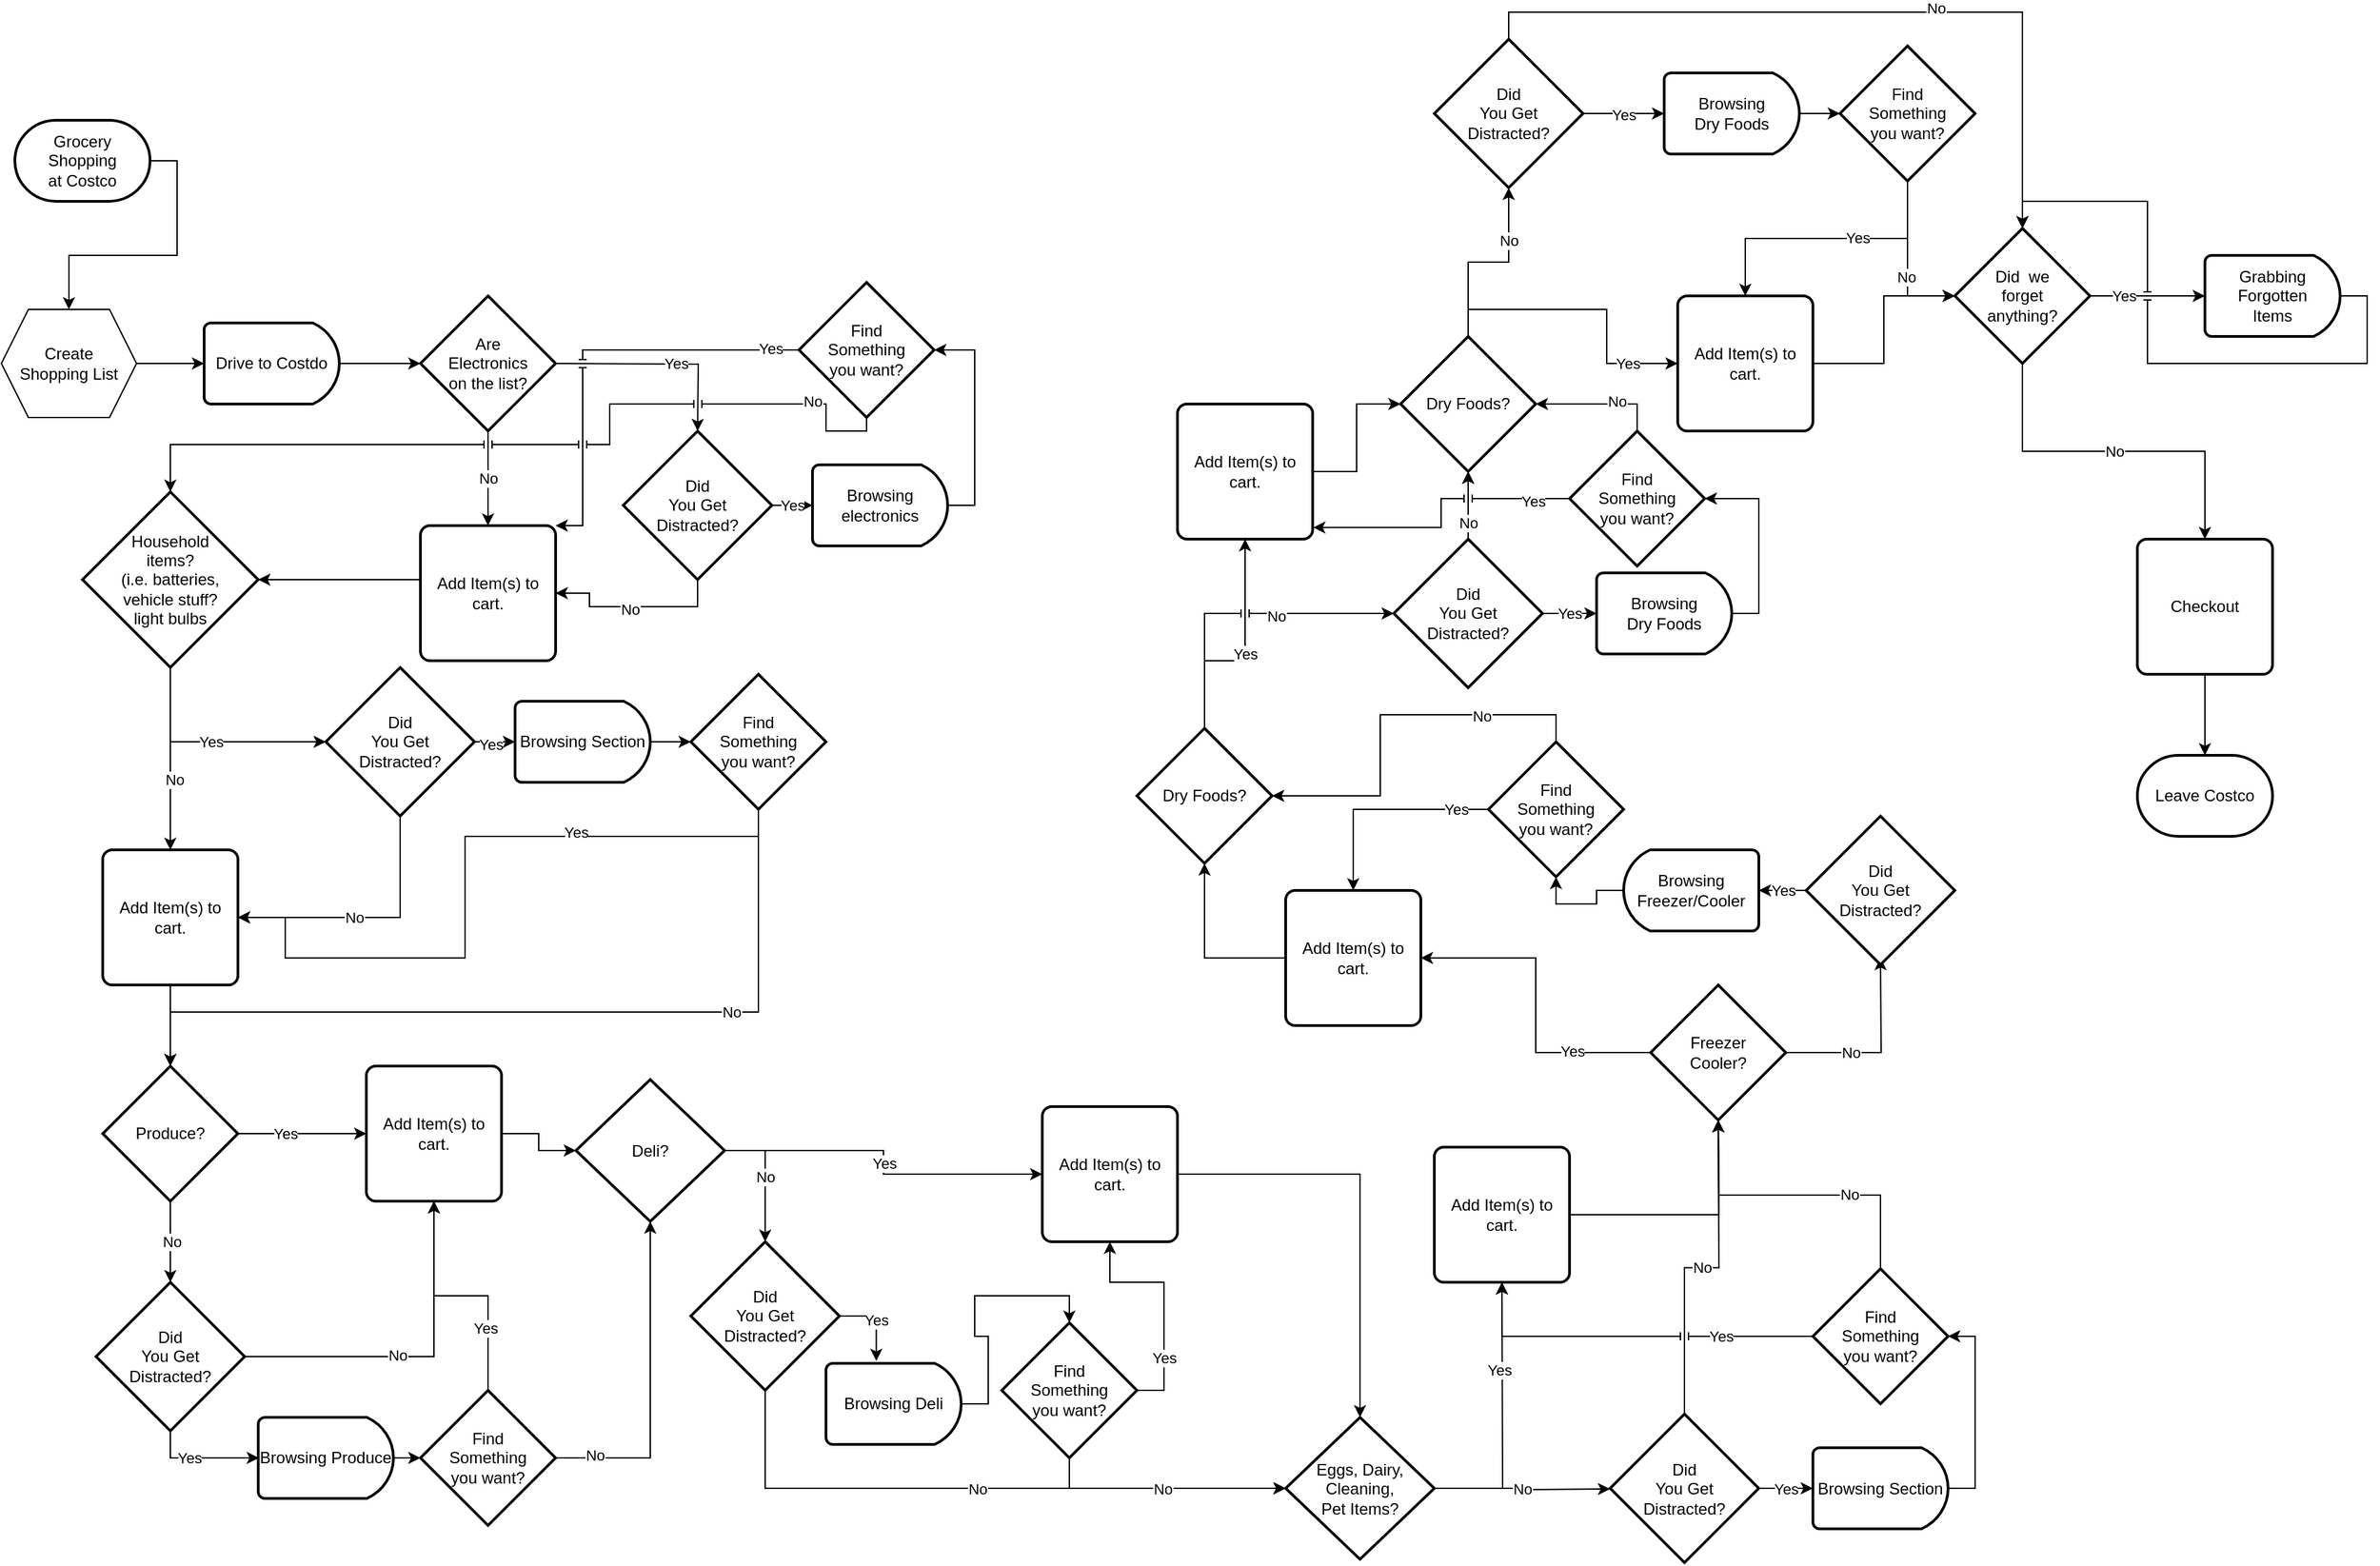 <mxfile version="21.1.5" type="github">
  <diagram name="Page-1" id="edf60f1a-56cd-e834-aa8a-f176f3a09ee4">
    <mxGraphModel dx="1909" dy="1978" grid="1" gridSize="10" guides="1" tooltips="1" connect="1" arrows="1" fold="1" page="1" pageScale="1" pageWidth="1800" pageHeight="1100" background="none" math="0" shadow="0">
      <root>
        <mxCell id="0" />
        <mxCell id="1" parent="0" />
        <mxCell id="60e70716793133e9-35" value="No" style="edgeStyle=orthogonalEdgeStyle;rounded=0;html=1;labelBackgroundColor=none;startSize=5;endArrow=classicThin;endFill=1;endSize=5;jettySize=auto;orthogonalLoop=1;strokeWidth=1;fontFamily=Verdana;fontSize=8" parent="1" source="60e70716793133e9-7" edge="1">
          <mxGeometry x="-1" y="-10" relative="1" as="geometry">
            <mxPoint x="440" y="320" as="targetPoint" />
            <Array as="points" />
            <mxPoint as="offset" />
          </mxGeometry>
        </mxCell>
        <mxCell id="yNIfGoefYe46fEr91YX2-5" style="edgeStyle=orthogonalEdgeStyle;rounded=0;orthogonalLoop=1;jettySize=auto;html=1;exitX=1;exitY=0.5;exitDx=0;exitDy=0;exitPerimeter=0;entryX=0.5;entryY=0;entryDx=0;entryDy=0;" edge="1" parent="1" source="yNIfGoefYe46fEr91YX2-1" target="yNIfGoefYe46fEr91YX2-11">
          <mxGeometry relative="1" as="geometry">
            <mxPoint x="190" y="-967" as="targetPoint" />
          </mxGeometry>
        </mxCell>
        <mxCell id="yNIfGoefYe46fEr91YX2-1" value="Grocery &lt;br&gt;Shopping&lt;br&gt;at Costco" style="strokeWidth=2;html=1;shape=mxgraph.flowchart.terminator;whiteSpace=wrap;" vertex="1" parent="1">
          <mxGeometry x="10" y="-997" width="100" height="60" as="geometry" />
        </mxCell>
        <mxCell id="yNIfGoefYe46fEr91YX2-12" style="edgeStyle=orthogonalEdgeStyle;rounded=0;orthogonalLoop=1;jettySize=auto;html=1;exitX=1;exitY=0.5;exitDx=0;exitDy=0;" edge="1" parent="1" source="yNIfGoefYe46fEr91YX2-11" target="yNIfGoefYe46fEr91YX2-13">
          <mxGeometry relative="1" as="geometry">
            <mxPoint x="150" y="-817" as="targetPoint" />
          </mxGeometry>
        </mxCell>
        <mxCell id="yNIfGoefYe46fEr91YX2-11" value="Create &lt;br&gt;Shopping List" style="shape=hexagon;perimeter=hexagonPerimeter2;whiteSpace=wrap;html=1;fixedSize=1;" vertex="1" parent="1">
          <mxGeometry y="-857" width="100" height="80" as="geometry" />
        </mxCell>
        <mxCell id="yNIfGoefYe46fEr91YX2-14" style="edgeStyle=orthogonalEdgeStyle;rounded=0;orthogonalLoop=1;jettySize=auto;html=1;exitX=1;exitY=0.5;exitDx=0;exitDy=0;exitPerimeter=0;" edge="1" parent="1" source="yNIfGoefYe46fEr91YX2-13">
          <mxGeometry relative="1" as="geometry">
            <mxPoint x="310" y="-817" as="targetPoint" />
          </mxGeometry>
        </mxCell>
        <mxCell id="yNIfGoefYe46fEr91YX2-13" value="Drive to Costdo" style="strokeWidth=2;html=1;shape=mxgraph.flowchart.delay;whiteSpace=wrap;" vertex="1" parent="1">
          <mxGeometry x="150" y="-847" width="100" height="60" as="geometry" />
        </mxCell>
        <mxCell id="yNIfGoefYe46fEr91YX2-16" style="edgeStyle=orthogonalEdgeStyle;rounded=0;orthogonalLoop=1;jettySize=auto;html=1;exitX=1;exitY=0.5;exitDx=0;exitDy=0;entryX=0.5;entryY=0;entryDx=0;entryDy=0;" edge="1" parent="1">
          <mxGeometry relative="1" as="geometry">
            <mxPoint x="515" y="-767" as="targetPoint" />
            <mxPoint x="410" y="-817" as="sourcePoint" />
          </mxGeometry>
        </mxCell>
        <mxCell id="yNIfGoefYe46fEr91YX2-18" value="Yes" style="edgeLabel;html=1;align=center;verticalAlign=middle;resizable=0;points=[];" vertex="1" connectable="0" parent="yNIfGoefYe46fEr91YX2-16">
          <mxGeometry x="0.142" y="1" relative="1" as="geometry">
            <mxPoint as="offset" />
          </mxGeometry>
        </mxCell>
        <mxCell id="yNIfGoefYe46fEr91YX2-28" value="No" style="edgeStyle=orthogonalEdgeStyle;rounded=0;orthogonalLoop=1;jettySize=auto;html=1;exitX=0.5;exitY=1;exitDx=0;exitDy=0;entryX=0.5;entryY=0;entryDx=0;entryDy=0;" edge="1" parent="1" target="yNIfGoefYe46fEr91YX2-27">
          <mxGeometry relative="1" as="geometry">
            <mxPoint x="360" y="-767" as="sourcePoint" />
            <Array as="points">
              <mxPoint x="360" y="-727" />
              <mxPoint x="360" y="-727" />
            </Array>
          </mxGeometry>
        </mxCell>
        <mxCell id="yNIfGoefYe46fEr91YX2-21" style="edgeStyle=orthogonalEdgeStyle;rounded=0;orthogonalLoop=1;jettySize=auto;html=1;exitX=0.5;exitY=0;exitDx=0;exitDy=0;" edge="1" parent="1">
          <mxGeometry relative="1" as="geometry">
            <mxPoint x="515" y="-767" as="targetPoint" />
            <mxPoint x="515" y="-767" as="sourcePoint" />
          </mxGeometry>
        </mxCell>
        <mxCell id="yNIfGoefYe46fEr91YX2-22" value="Yes" style="edgeStyle=orthogonalEdgeStyle;rounded=0;orthogonalLoop=1;jettySize=auto;html=1;exitX=1;exitY=0.5;exitDx=0;exitDy=0;entryX=0;entryY=0.5;entryDx=0;entryDy=0;entryPerimeter=0;" edge="1" parent="1" target="yNIfGoefYe46fEr91YX2-40">
          <mxGeometry relative="1" as="geometry">
            <mxPoint x="630" y="-712" as="targetPoint" />
            <mxPoint x="570" y="-712" as="sourcePoint" />
          </mxGeometry>
        </mxCell>
        <mxCell id="yNIfGoefYe46fEr91YX2-24" style="edgeStyle=orthogonalEdgeStyle;rounded=0;orthogonalLoop=1;jettySize=auto;html=1;exitX=0;exitY=0.5;exitDx=0;exitDy=0;" edge="1" parent="1">
          <mxGeometry relative="1" as="geometry">
            <mxPoint x="190" y="-657" as="targetPoint" />
            <mxPoint x="310" y="-657" as="sourcePoint" />
          </mxGeometry>
        </mxCell>
        <mxCell id="yNIfGoefYe46fEr91YX2-36" value="Yes" style="edgeStyle=orthogonalEdgeStyle;rounded=0;orthogonalLoop=1;jettySize=auto;html=1;exitX=0.5;exitY=1;exitDx=0;exitDy=0;exitPerimeter=0;" edge="1" parent="1" source="yNIfGoefYe46fEr91YX2-26">
          <mxGeometry relative="1" as="geometry">
            <mxPoint x="240" y="-537" as="targetPoint" />
            <Array as="points">
              <mxPoint x="125" y="-537" />
            </Array>
          </mxGeometry>
        </mxCell>
        <mxCell id="yNIfGoefYe46fEr91YX2-37" style="edgeStyle=orthogonalEdgeStyle;rounded=0;orthogonalLoop=1;jettySize=auto;html=1;exitX=0.5;exitY=1;exitDx=0;exitDy=0;exitPerimeter=0;" edge="1" parent="1" source="yNIfGoefYe46fEr91YX2-26">
          <mxGeometry relative="1" as="geometry">
            <mxPoint x="125" y="-457" as="targetPoint" />
          </mxGeometry>
        </mxCell>
        <mxCell id="yNIfGoefYe46fEr91YX2-38" value="No" style="edgeLabel;html=1;align=center;verticalAlign=middle;resizable=0;points=[];" vertex="1" connectable="0" parent="yNIfGoefYe46fEr91YX2-37">
          <mxGeometry x="0.23" y="2" relative="1" as="geometry">
            <mxPoint as="offset" />
          </mxGeometry>
        </mxCell>
        <mxCell id="yNIfGoefYe46fEr91YX2-26" value="Household&lt;br&gt;items?&lt;br&gt;(i.e. batteries,&lt;br&gt;vehicle stuff?&lt;br&gt;light bulbs" style="strokeWidth=2;html=1;shape=mxgraph.flowchart.decision;whiteSpace=wrap;" vertex="1" parent="1">
          <mxGeometry x="60" y="-722" width="130" height="130" as="geometry" />
        </mxCell>
        <mxCell id="yNIfGoefYe46fEr91YX2-27" value="Add Item(s) to cart." style="rounded=1;whiteSpace=wrap;html=1;absoluteArcSize=1;arcSize=14;strokeWidth=2;" vertex="1" parent="1">
          <mxGeometry x="310" y="-697" width="100" height="100" as="geometry" />
        </mxCell>
        <mxCell id="yNIfGoefYe46fEr91YX2-29" value="Are&lt;br style=&quot;border-color: var(--border-color);&quot;&gt;Electronics&lt;br style=&quot;border-color: var(--border-color);&quot;&gt;on the list?" style="strokeWidth=2;html=1;shape=mxgraph.flowchart.decision;whiteSpace=wrap;" vertex="1" parent="1">
          <mxGeometry x="310" y="-867" width="100" height="100" as="geometry" />
        </mxCell>
        <mxCell id="yNIfGoefYe46fEr91YX2-42" style="edgeStyle=orthogonalEdgeStyle;rounded=0;orthogonalLoop=1;jettySize=auto;html=1;exitX=0.5;exitY=1;exitDx=0;exitDy=0;exitPerimeter=0;entryX=1;entryY=0.5;entryDx=0;entryDy=0;" edge="1" parent="1" source="yNIfGoefYe46fEr91YX2-30" target="yNIfGoefYe46fEr91YX2-27">
          <mxGeometry relative="1" as="geometry" />
        </mxCell>
        <mxCell id="yNIfGoefYe46fEr91YX2-43" value="No" style="edgeLabel;html=1;align=center;verticalAlign=middle;resizable=0;points=[];" vertex="1" connectable="0" parent="yNIfGoefYe46fEr91YX2-42">
          <mxGeometry x="0.04" y="2" relative="1" as="geometry">
            <mxPoint as="offset" />
          </mxGeometry>
        </mxCell>
        <mxCell id="yNIfGoefYe46fEr91YX2-30" value="Did&lt;br style=&quot;border-color: var(--border-color);&quot;&gt;You Get&lt;br style=&quot;border-color: var(--border-color);&quot;&gt;Distracted?" style="strokeWidth=2;html=1;shape=mxgraph.flowchart.decision;whiteSpace=wrap;" vertex="1" parent="1">
          <mxGeometry x="460" y="-767" width="110" height="110" as="geometry" />
        </mxCell>
        <mxCell id="yNIfGoefYe46fEr91YX2-46" style="edgeStyle=orthogonalEdgeStyle;rounded=0;orthogonalLoop=1;jettySize=auto;html=1;exitX=1;exitY=0.5;exitDx=0;exitDy=0;exitPerimeter=0;entryX=0;entryY=0.5;entryDx=0;entryDy=0;entryPerimeter=0;" edge="1" parent="1" source="yNIfGoefYe46fEr91YX2-39" target="yNIfGoefYe46fEr91YX2-50">
          <mxGeometry relative="1" as="geometry">
            <mxPoint x="430" y="-537" as="targetPoint" />
          </mxGeometry>
        </mxCell>
        <mxCell id="yNIfGoefYe46fEr91YX2-47" value="Yes" style="edgeLabel;html=1;align=center;verticalAlign=middle;resizable=0;points=[];" vertex="1" connectable="0" parent="yNIfGoefYe46fEr91YX2-46">
          <mxGeometry x="-0.23" y="-2" relative="1" as="geometry">
            <mxPoint as="offset" />
          </mxGeometry>
        </mxCell>
        <mxCell id="yNIfGoefYe46fEr91YX2-48" style="edgeStyle=orthogonalEdgeStyle;rounded=0;orthogonalLoop=1;jettySize=auto;html=1;exitX=0.5;exitY=1;exitDx=0;exitDy=0;exitPerimeter=0;entryX=1;entryY=0.5;entryDx=0;entryDy=0;" edge="1" parent="1" source="yNIfGoefYe46fEr91YX2-39" target="yNIfGoefYe46fEr91YX2-44">
          <mxGeometry relative="1" as="geometry" />
        </mxCell>
        <mxCell id="yNIfGoefYe46fEr91YX2-49" value="No" style="edgeLabel;html=1;align=center;verticalAlign=middle;resizable=0;points=[];" vertex="1" connectable="0" parent="yNIfGoefYe46fEr91YX2-48">
          <mxGeometry x="0.12" relative="1" as="geometry">
            <mxPoint as="offset" />
          </mxGeometry>
        </mxCell>
        <mxCell id="yNIfGoefYe46fEr91YX2-39" value="Did&lt;br style=&quot;border-color: var(--border-color);&quot;&gt;You Get&lt;br style=&quot;border-color: var(--border-color);&quot;&gt;Distracted?" style="strokeWidth=2;html=1;shape=mxgraph.flowchart.decision;whiteSpace=wrap;" vertex="1" parent="1">
          <mxGeometry x="240" y="-592" width="110" height="110" as="geometry" />
        </mxCell>
        <mxCell id="yNIfGoefYe46fEr91YX2-165" style="edgeStyle=orthogonalEdgeStyle;rounded=0;orthogonalLoop=1;jettySize=auto;html=1;exitX=1;exitY=0.5;exitDx=0;exitDy=0;exitPerimeter=0;entryX=1;entryY=0.5;entryDx=0;entryDy=0;entryPerimeter=0;" edge="1" parent="1" source="yNIfGoefYe46fEr91YX2-40" target="yNIfGoefYe46fEr91YX2-164">
          <mxGeometry relative="1" as="geometry" />
        </mxCell>
        <mxCell id="yNIfGoefYe46fEr91YX2-40" value="Browsing&lt;br&gt;electronics" style="strokeWidth=2;html=1;shape=mxgraph.flowchart.delay;whiteSpace=wrap;" vertex="1" parent="1">
          <mxGeometry x="600" y="-742" width="100" height="60" as="geometry" />
        </mxCell>
        <mxCell id="yNIfGoefYe46fEr91YX2-51" style="edgeStyle=orthogonalEdgeStyle;rounded=0;orthogonalLoop=1;jettySize=auto;html=1;exitX=0.5;exitY=1;exitDx=0;exitDy=0;" edge="1" parent="1" source="yNIfGoefYe46fEr91YX2-44" target="yNIfGoefYe46fEr91YX2-52">
          <mxGeometry relative="1" as="geometry">
            <mxPoint x="125" y="-297" as="targetPoint" />
          </mxGeometry>
        </mxCell>
        <mxCell id="yNIfGoefYe46fEr91YX2-44" value="Add Item(s) to cart." style="rounded=1;whiteSpace=wrap;html=1;absoluteArcSize=1;arcSize=14;strokeWidth=2;" vertex="1" parent="1">
          <mxGeometry x="75" y="-457" width="100" height="100" as="geometry" />
        </mxCell>
        <mxCell id="yNIfGoefYe46fEr91YX2-172" style="edgeStyle=orthogonalEdgeStyle;rounded=0;orthogonalLoop=1;jettySize=auto;html=1;exitX=1;exitY=0.5;exitDx=0;exitDy=0;exitPerimeter=0;entryX=0;entryY=0.5;entryDx=0;entryDy=0;entryPerimeter=0;" edge="1" parent="1" source="yNIfGoefYe46fEr91YX2-50" target="yNIfGoefYe46fEr91YX2-171">
          <mxGeometry relative="1" as="geometry" />
        </mxCell>
        <mxCell id="yNIfGoefYe46fEr91YX2-50" value="Browsing Section" style="strokeWidth=2;html=1;shape=mxgraph.flowchart.delay;whiteSpace=wrap;" vertex="1" parent="1">
          <mxGeometry x="380" y="-567" width="100" height="60" as="geometry" />
        </mxCell>
        <mxCell id="yNIfGoefYe46fEr91YX2-53" style="edgeStyle=orthogonalEdgeStyle;rounded=0;orthogonalLoop=1;jettySize=auto;html=1;exitX=1;exitY=0.5;exitDx=0;exitDy=0;exitPerimeter=0;" edge="1" parent="1" source="yNIfGoefYe46fEr91YX2-52">
          <mxGeometry relative="1" as="geometry">
            <mxPoint x="270" y="-247" as="targetPoint" />
          </mxGeometry>
        </mxCell>
        <mxCell id="yNIfGoefYe46fEr91YX2-54" value="Yes" style="edgeLabel;html=1;align=center;verticalAlign=middle;resizable=0;points=[];" vertex="1" connectable="0" parent="yNIfGoefYe46fEr91YX2-53">
          <mxGeometry x="-0.267" relative="1" as="geometry">
            <mxPoint as="offset" />
          </mxGeometry>
        </mxCell>
        <mxCell id="yNIfGoefYe46fEr91YX2-55" value="No" style="edgeStyle=orthogonalEdgeStyle;rounded=0;orthogonalLoop=1;jettySize=auto;html=1;exitX=0.5;exitY=1;exitDx=0;exitDy=0;exitPerimeter=0;" edge="1" parent="1" source="yNIfGoefYe46fEr91YX2-52">
          <mxGeometry relative="1" as="geometry">
            <mxPoint x="125" y="-137" as="targetPoint" />
          </mxGeometry>
        </mxCell>
        <mxCell id="yNIfGoefYe46fEr91YX2-52" value="Produce?" style="strokeWidth=2;html=1;shape=mxgraph.flowchart.decision;whiteSpace=wrap;" vertex="1" parent="1">
          <mxGeometry x="75" y="-297" width="100" height="100" as="geometry" />
        </mxCell>
        <mxCell id="yNIfGoefYe46fEr91YX2-60" style="edgeStyle=orthogonalEdgeStyle;rounded=0;orthogonalLoop=1;jettySize=auto;html=1;exitX=1;exitY=0.5;exitDx=0;exitDy=0;exitPerimeter=0;entryX=0.5;entryY=1;entryDx=0;entryDy=0;" edge="1" parent="1" source="yNIfGoefYe46fEr91YX2-57" target="yNIfGoefYe46fEr91YX2-59">
          <mxGeometry relative="1" as="geometry" />
        </mxCell>
        <mxCell id="yNIfGoefYe46fEr91YX2-61" value="No" style="edgeLabel;html=1;align=center;verticalAlign=middle;resizable=0;points=[];" vertex="1" connectable="0" parent="yNIfGoefYe46fEr91YX2-60">
          <mxGeometry x="-0.115" y="1" relative="1" as="geometry">
            <mxPoint as="offset" />
          </mxGeometry>
        </mxCell>
        <mxCell id="yNIfGoefYe46fEr91YX2-62" style="edgeStyle=orthogonalEdgeStyle;rounded=0;orthogonalLoop=1;jettySize=auto;html=1;exitX=0.5;exitY=1;exitDx=0;exitDy=0;exitPerimeter=0;" edge="1" parent="1" source="yNIfGoefYe46fEr91YX2-57">
          <mxGeometry relative="1" as="geometry">
            <mxPoint x="190" y="-7" as="targetPoint" />
          </mxGeometry>
        </mxCell>
        <mxCell id="yNIfGoefYe46fEr91YX2-63" value="Yes" style="edgeLabel;html=1;align=center;verticalAlign=middle;resizable=0;points=[];" vertex="1" connectable="0" parent="yNIfGoefYe46fEr91YX2-62">
          <mxGeometry x="-0.205" relative="1" as="geometry">
            <mxPoint as="offset" />
          </mxGeometry>
        </mxCell>
        <mxCell id="yNIfGoefYe46fEr91YX2-57" value="Did&lt;br style=&quot;border-color: var(--border-color);&quot;&gt;You Get&lt;br style=&quot;border-color: var(--border-color);&quot;&gt;Distracted?" style="strokeWidth=2;html=1;shape=mxgraph.flowchart.decision;whiteSpace=wrap;" vertex="1" parent="1">
          <mxGeometry x="70" y="-137" width="110" height="110" as="geometry" />
        </mxCell>
        <mxCell id="yNIfGoefYe46fEr91YX2-68" style="edgeStyle=orthogonalEdgeStyle;rounded=0;orthogonalLoop=1;jettySize=auto;html=1;exitX=1;exitY=0.5;exitDx=0;exitDy=0;entryX=0;entryY=0.5;entryDx=0;entryDy=0;entryPerimeter=0;" edge="1" parent="1" source="yNIfGoefYe46fEr91YX2-59" target="yNIfGoefYe46fEr91YX2-67">
          <mxGeometry relative="1" as="geometry" />
        </mxCell>
        <mxCell id="yNIfGoefYe46fEr91YX2-59" value="Add Item(s) to cart." style="rounded=1;whiteSpace=wrap;html=1;absoluteArcSize=1;arcSize=14;strokeWidth=2;" vertex="1" parent="1">
          <mxGeometry x="270" y="-297" width="100" height="100" as="geometry" />
        </mxCell>
        <mxCell id="yNIfGoefYe46fEr91YX2-66" style="edgeStyle=orthogonalEdgeStyle;rounded=0;orthogonalLoop=1;jettySize=auto;html=1;exitX=1;exitY=0.5;exitDx=0;exitDy=0;exitPerimeter=0;entryX=0;entryY=0.5;entryDx=0;entryDy=0;entryPerimeter=0;" edge="1" parent="1" source="yNIfGoefYe46fEr91YX2-64" target="yNIfGoefYe46fEr91YX2-65">
          <mxGeometry relative="1" as="geometry" />
        </mxCell>
        <mxCell id="yNIfGoefYe46fEr91YX2-64" value="Browsing Produce" style="strokeWidth=2;html=1;shape=mxgraph.flowchart.delay;whiteSpace=wrap;" vertex="1" parent="1">
          <mxGeometry x="190" y="-37" width="100" height="60" as="geometry" />
        </mxCell>
        <mxCell id="yNIfGoefYe46fEr91YX2-69" style="edgeStyle=orthogonalEdgeStyle;rounded=0;orthogonalLoop=1;jettySize=auto;html=1;exitX=0.5;exitY=0;exitDx=0;exitDy=0;exitPerimeter=0;entryX=0.5;entryY=1;entryDx=0;entryDy=0;" edge="1" parent="1" source="yNIfGoefYe46fEr91YX2-65" target="yNIfGoefYe46fEr91YX2-59">
          <mxGeometry relative="1" as="geometry" />
        </mxCell>
        <mxCell id="yNIfGoefYe46fEr91YX2-70" value="Yes" style="edgeLabel;html=1;align=center;verticalAlign=middle;resizable=0;points=[];" vertex="1" connectable="0" parent="yNIfGoefYe46fEr91YX2-69">
          <mxGeometry x="-0.482" y="2" relative="1" as="geometry">
            <mxPoint as="offset" />
          </mxGeometry>
        </mxCell>
        <mxCell id="yNIfGoefYe46fEr91YX2-71" style="edgeStyle=orthogonalEdgeStyle;rounded=0;orthogonalLoop=1;jettySize=auto;html=1;exitX=1;exitY=0.5;exitDx=0;exitDy=0;exitPerimeter=0;entryX=0.5;entryY=1;entryDx=0;entryDy=0;entryPerimeter=0;" edge="1" parent="1" source="yNIfGoefYe46fEr91YX2-65" target="yNIfGoefYe46fEr91YX2-67">
          <mxGeometry relative="1" as="geometry" />
        </mxCell>
        <mxCell id="yNIfGoefYe46fEr91YX2-72" value="No" style="edgeLabel;html=1;align=center;verticalAlign=middle;resizable=0;points=[];" vertex="1" connectable="0" parent="yNIfGoefYe46fEr91YX2-71">
          <mxGeometry x="-0.764" y="2" relative="1" as="geometry">
            <mxPoint as="offset" />
          </mxGeometry>
        </mxCell>
        <mxCell id="yNIfGoefYe46fEr91YX2-65" value="Find&lt;br&gt;Something&lt;br&gt;you want?" style="strokeWidth=2;html=1;shape=mxgraph.flowchart.decision;whiteSpace=wrap;" vertex="1" parent="1">
          <mxGeometry x="310" y="-57" width="100" height="100" as="geometry" />
        </mxCell>
        <mxCell id="yNIfGoefYe46fEr91YX2-73" value="Yes" style="edgeStyle=orthogonalEdgeStyle;rounded=0;orthogonalLoop=1;jettySize=auto;html=1;exitX=1;exitY=0.5;exitDx=0;exitDy=0;exitPerimeter=0;entryX=0;entryY=0.5;entryDx=0;entryDy=0;" edge="1" parent="1" source="yNIfGoefYe46fEr91YX2-67" target="yNIfGoefYe46fEr91YX2-76">
          <mxGeometry relative="1" as="geometry">
            <mxPoint x="670" y="-217" as="targetPoint" />
          </mxGeometry>
        </mxCell>
        <mxCell id="yNIfGoefYe46fEr91YX2-74" value="No" style="edgeStyle=orthogonalEdgeStyle;rounded=0;orthogonalLoop=1;jettySize=auto;html=1;exitX=1;exitY=0.5;exitDx=0;exitDy=0;exitPerimeter=0;entryX=0.5;entryY=0;entryDx=0;entryDy=0;entryPerimeter=0;" edge="1" parent="1" source="yNIfGoefYe46fEr91YX2-67" target="yNIfGoefYe46fEr91YX2-75">
          <mxGeometry relative="1" as="geometry">
            <mxPoint x="560" y="-177" as="targetPoint" />
          </mxGeometry>
        </mxCell>
        <mxCell id="yNIfGoefYe46fEr91YX2-67" value="Deli?" style="strokeWidth=2;html=1;shape=mxgraph.flowchart.decision;whiteSpace=wrap;" vertex="1" parent="1">
          <mxGeometry x="425" y="-287" width="110" height="105" as="geometry" />
        </mxCell>
        <mxCell id="yNIfGoefYe46fEr91YX2-77" value="No" style="edgeStyle=orthogonalEdgeStyle;rounded=0;orthogonalLoop=1;jettySize=auto;html=1;exitX=0.5;exitY=1;exitDx=0;exitDy=0;exitPerimeter=0;entryX=0;entryY=0.5;entryDx=0;entryDy=0;entryPerimeter=0;" edge="1" parent="1" source="yNIfGoefYe46fEr91YX2-75" target="yNIfGoefYe46fEr91YX2-82">
          <mxGeometry relative="1" as="geometry">
            <mxPoint x="910" y="23" as="targetPoint" />
            <Array as="points">
              <mxPoint x="565" y="16" />
            </Array>
          </mxGeometry>
        </mxCell>
        <mxCell id="yNIfGoefYe46fEr91YX2-78" value="Yes" style="edgeStyle=orthogonalEdgeStyle;rounded=0;orthogonalLoop=1;jettySize=auto;html=1;exitX=1;exitY=0.5;exitDx=0;exitDy=0;exitPerimeter=0;entryX=0.372;entryY=-0.03;entryDx=0;entryDy=0;entryPerimeter=0;" edge="1" parent="1" source="yNIfGoefYe46fEr91YX2-75" target="yNIfGoefYe46fEr91YX2-79">
          <mxGeometry relative="1" as="geometry">
            <mxPoint x="670" y="-107" as="targetPoint" />
          </mxGeometry>
        </mxCell>
        <mxCell id="yNIfGoefYe46fEr91YX2-75" value="Did&lt;br style=&quot;border-color: var(--border-color);&quot;&gt;You Get&lt;br style=&quot;border-color: var(--border-color);&quot;&gt;Distracted?" style="strokeWidth=2;html=1;shape=mxgraph.flowchart.decision;whiteSpace=wrap;" vertex="1" parent="1">
          <mxGeometry x="510" y="-167" width="110" height="110" as="geometry" />
        </mxCell>
        <mxCell id="yNIfGoefYe46fEr91YX2-85" style="edgeStyle=orthogonalEdgeStyle;rounded=0;orthogonalLoop=1;jettySize=auto;html=1;exitX=1;exitY=0.5;exitDx=0;exitDy=0;entryX=0.5;entryY=0;entryDx=0;entryDy=0;entryPerimeter=0;" edge="1" parent="1" source="yNIfGoefYe46fEr91YX2-76" target="yNIfGoefYe46fEr91YX2-82">
          <mxGeometry relative="1" as="geometry" />
        </mxCell>
        <mxCell id="yNIfGoefYe46fEr91YX2-76" value="Add Item(s) to cart." style="rounded=1;whiteSpace=wrap;html=1;absoluteArcSize=1;arcSize=14;strokeWidth=2;" vertex="1" parent="1">
          <mxGeometry x="770" y="-267" width="100" height="100" as="geometry" />
        </mxCell>
        <mxCell id="yNIfGoefYe46fEr91YX2-81" style="edgeStyle=orthogonalEdgeStyle;rounded=0;orthogonalLoop=1;jettySize=auto;html=1;exitX=1;exitY=0.5;exitDx=0;exitDy=0;exitPerimeter=0;entryX=0.5;entryY=0;entryDx=0;entryDy=0;entryPerimeter=0;" edge="1" parent="1" source="yNIfGoefYe46fEr91YX2-79" target="yNIfGoefYe46fEr91YX2-80">
          <mxGeometry relative="1" as="geometry" />
        </mxCell>
        <mxCell id="yNIfGoefYe46fEr91YX2-79" value="Browsing Deli" style="strokeWidth=2;html=1;shape=mxgraph.flowchart.delay;whiteSpace=wrap;" vertex="1" parent="1">
          <mxGeometry x="610" y="-77" width="100" height="60" as="geometry" />
        </mxCell>
        <mxCell id="yNIfGoefYe46fEr91YX2-83" style="edgeStyle=orthogonalEdgeStyle;rounded=0;orthogonalLoop=1;jettySize=auto;html=1;exitX=1;exitY=0.5;exitDx=0;exitDy=0;exitPerimeter=0;entryX=0.5;entryY=1;entryDx=0;entryDy=0;" edge="1" parent="1" source="yNIfGoefYe46fEr91YX2-80" target="yNIfGoefYe46fEr91YX2-76">
          <mxGeometry relative="1" as="geometry" />
        </mxCell>
        <mxCell id="yNIfGoefYe46fEr91YX2-84" value="Yes" style="edgeLabel;html=1;align=center;verticalAlign=middle;resizable=0;points=[];" vertex="1" connectable="0" parent="yNIfGoefYe46fEr91YX2-83">
          <mxGeometry x="-0.485" relative="1" as="geometry">
            <mxPoint as="offset" />
          </mxGeometry>
        </mxCell>
        <mxCell id="yNIfGoefYe46fEr91YX2-86" value="No" style="edgeStyle=orthogonalEdgeStyle;rounded=0;orthogonalLoop=1;jettySize=auto;html=1;exitX=0.5;exitY=1;exitDx=0;exitDy=0;exitPerimeter=0;entryX=0;entryY=0.5;entryDx=0;entryDy=0;entryPerimeter=0;" edge="1" parent="1" source="yNIfGoefYe46fEr91YX2-80" target="yNIfGoefYe46fEr91YX2-82">
          <mxGeometry relative="1" as="geometry" />
        </mxCell>
        <mxCell id="yNIfGoefYe46fEr91YX2-80" value="Find&lt;br&gt;Something&lt;br&gt;you want?" style="strokeWidth=2;html=1;shape=mxgraph.flowchart.decision;whiteSpace=wrap;" vertex="1" parent="1">
          <mxGeometry x="740" y="-107" width="100" height="100" as="geometry" />
        </mxCell>
        <mxCell id="yNIfGoefYe46fEr91YX2-87" style="edgeStyle=orthogonalEdgeStyle;rounded=0;orthogonalLoop=1;jettySize=auto;html=1;exitX=1;exitY=0.5;exitDx=0;exitDy=0;exitPerimeter=0;" edge="1" parent="1" source="yNIfGoefYe46fEr91YX2-82">
          <mxGeometry relative="1" as="geometry">
            <mxPoint x="1110" y="-137" as="targetPoint" />
          </mxGeometry>
        </mxCell>
        <mxCell id="yNIfGoefYe46fEr91YX2-88" value="Yes" style="edgeLabel;html=1;align=center;verticalAlign=middle;resizable=0;points=[];" vertex="1" connectable="0" parent="yNIfGoefYe46fEr91YX2-87">
          <mxGeometry x="0.36" y="2" relative="1" as="geometry">
            <mxPoint as="offset" />
          </mxGeometry>
        </mxCell>
        <mxCell id="yNIfGoefYe46fEr91YX2-89" value="No" style="edgeStyle=orthogonalEdgeStyle;rounded=0;orthogonalLoop=1;jettySize=auto;html=1;exitX=1;exitY=0.5;exitDx=0;exitDy=0;exitPerimeter=0;" edge="1" parent="1" source="yNIfGoefYe46fEr91YX2-82">
          <mxGeometry relative="1" as="geometry">
            <mxPoint x="1190" y="16" as="targetPoint" />
          </mxGeometry>
        </mxCell>
        <mxCell id="yNIfGoefYe46fEr91YX2-82" value="Eggs, Dairy,&lt;br&gt;Cleaning,&lt;br&gt;Pet Items?" style="strokeWidth=2;html=1;shape=mxgraph.flowchart.decision;whiteSpace=wrap;" vertex="1" parent="1">
          <mxGeometry x="950" y="-37" width="110" height="105" as="geometry" />
        </mxCell>
        <mxCell id="yNIfGoefYe46fEr91YX2-94" value="No" style="edgeStyle=orthogonalEdgeStyle;rounded=0;orthogonalLoop=1;jettySize=auto;html=1;exitX=0.5;exitY=0;exitDx=0;exitDy=0;exitPerimeter=0;" edge="1" parent="1" source="yNIfGoefYe46fEr91YX2-90">
          <mxGeometry relative="1" as="geometry">
            <mxPoint x="1270" y="-257" as="targetPoint" />
          </mxGeometry>
        </mxCell>
        <mxCell id="yNIfGoefYe46fEr91YX2-95" value="Yes" style="edgeStyle=orthogonalEdgeStyle;rounded=0;orthogonalLoop=1;jettySize=auto;html=1;exitX=1;exitY=0.5;exitDx=0;exitDy=0;exitPerimeter=0;entryX=0;entryY=0.5;entryDx=0;entryDy=0;entryPerimeter=0;" edge="1" parent="1" source="yNIfGoefYe46fEr91YX2-90" target="yNIfGoefYe46fEr91YX2-92">
          <mxGeometry relative="1" as="geometry" />
        </mxCell>
        <mxCell id="yNIfGoefYe46fEr91YX2-90" value="Did&lt;br style=&quot;border-color: var(--border-color);&quot;&gt;You Get&lt;br style=&quot;border-color: var(--border-color);&quot;&gt;Distracted?" style="strokeWidth=2;html=1;shape=mxgraph.flowchart.decision;whiteSpace=wrap;" vertex="1" parent="1">
          <mxGeometry x="1190" y="-39.5" width="110" height="110" as="geometry" />
        </mxCell>
        <mxCell id="yNIfGoefYe46fEr91YX2-93" style="edgeStyle=orthogonalEdgeStyle;rounded=0;orthogonalLoop=1;jettySize=auto;html=1;exitX=1;exitY=0.5;exitDx=0;exitDy=0;" edge="1" parent="1" source="yNIfGoefYe46fEr91YX2-91">
          <mxGeometry relative="1" as="geometry">
            <mxPoint x="1270" y="-257" as="targetPoint" />
          </mxGeometry>
        </mxCell>
        <mxCell id="yNIfGoefYe46fEr91YX2-91" value="Add Item(s) to cart." style="rounded=1;whiteSpace=wrap;html=1;absoluteArcSize=1;arcSize=14;strokeWidth=2;" vertex="1" parent="1">
          <mxGeometry x="1060" y="-237" width="100" height="100" as="geometry" />
        </mxCell>
        <mxCell id="yNIfGoefYe46fEr91YX2-97" style="edgeStyle=orthogonalEdgeStyle;rounded=0;orthogonalLoop=1;jettySize=auto;html=1;exitX=1;exitY=0.5;exitDx=0;exitDy=0;exitPerimeter=0;entryX=1;entryY=0.5;entryDx=0;entryDy=0;entryPerimeter=0;" edge="1" parent="1" source="yNIfGoefYe46fEr91YX2-92" target="yNIfGoefYe46fEr91YX2-96">
          <mxGeometry relative="1" as="geometry" />
        </mxCell>
        <mxCell id="yNIfGoefYe46fEr91YX2-92" value="Browsing Section" style="strokeWidth=2;html=1;shape=mxgraph.flowchart.delay;whiteSpace=wrap;" vertex="1" parent="1">
          <mxGeometry x="1340" y="-14.5" width="100" height="60" as="geometry" />
        </mxCell>
        <mxCell id="yNIfGoefYe46fEr91YX2-98" style="edgeStyle=orthogonalEdgeStyle;rounded=0;orthogonalLoop=1;jettySize=auto;html=1;exitX=0;exitY=0.5;exitDx=0;exitDy=0;exitPerimeter=0;entryX=0.5;entryY=1;entryDx=0;entryDy=0;jumpStyle=line;" edge="1" parent="1" source="yNIfGoefYe46fEr91YX2-96" target="yNIfGoefYe46fEr91YX2-91">
          <mxGeometry relative="1" as="geometry">
            <mxPoint x="1250" y="-97" as="targetPoint" />
          </mxGeometry>
        </mxCell>
        <mxCell id="yNIfGoefYe46fEr91YX2-99" value="Yes" style="edgeLabel;html=1;align=center;verticalAlign=middle;resizable=0;points=[];" vertex="1" connectable="0" parent="yNIfGoefYe46fEr91YX2-98">
          <mxGeometry x="-0.496" relative="1" as="geometry">
            <mxPoint as="offset" />
          </mxGeometry>
        </mxCell>
        <mxCell id="yNIfGoefYe46fEr91YX2-100" style="edgeStyle=orthogonalEdgeStyle;rounded=0;orthogonalLoop=1;jettySize=auto;html=1;exitX=0.5;exitY=0;exitDx=0;exitDy=0;exitPerimeter=0;" edge="1" parent="1" source="yNIfGoefYe46fEr91YX2-96">
          <mxGeometry relative="1" as="geometry">
            <mxPoint x="1270" y="-257" as="targetPoint" />
          </mxGeometry>
        </mxCell>
        <mxCell id="yNIfGoefYe46fEr91YX2-101" value="No" style="edgeLabel;html=1;align=center;verticalAlign=middle;resizable=0;points=[];" vertex="1" connectable="0" parent="yNIfGoefYe46fEr91YX2-100">
          <mxGeometry x="-0.322" y="-1" relative="1" as="geometry">
            <mxPoint as="offset" />
          </mxGeometry>
        </mxCell>
        <mxCell id="yNIfGoefYe46fEr91YX2-96" value="Find&lt;br&gt;Something&lt;br&gt;you want?" style="strokeWidth=2;html=1;shape=mxgraph.flowchart.decision;whiteSpace=wrap;" vertex="1" parent="1">
          <mxGeometry x="1340" y="-147" width="100" height="100" as="geometry" />
        </mxCell>
        <mxCell id="yNIfGoefYe46fEr91YX2-103" style="edgeStyle=orthogonalEdgeStyle;rounded=0;orthogonalLoop=1;jettySize=auto;html=1;exitX=0;exitY=0.5;exitDx=0;exitDy=0;exitPerimeter=0;entryX=1;entryY=0.5;entryDx=0;entryDy=0;" edge="1" parent="1" source="yNIfGoefYe46fEr91YX2-102" target="yNIfGoefYe46fEr91YX2-112">
          <mxGeometry relative="1" as="geometry">
            <mxPoint x="1070" y="-377" as="targetPoint" />
          </mxGeometry>
        </mxCell>
        <mxCell id="yNIfGoefYe46fEr91YX2-104" value="Yes" style="edgeLabel;html=1;align=center;verticalAlign=middle;resizable=0;points=[];" vertex="1" connectable="0" parent="yNIfGoefYe46fEr91YX2-103">
          <mxGeometry x="-0.518" y="-1" relative="1" as="geometry">
            <mxPoint as="offset" />
          </mxGeometry>
        </mxCell>
        <mxCell id="yNIfGoefYe46fEr91YX2-105" style="edgeStyle=orthogonalEdgeStyle;rounded=0;orthogonalLoop=1;jettySize=auto;html=1;exitX=1;exitY=0.5;exitDx=0;exitDy=0;exitPerimeter=0;" edge="1" parent="1" source="yNIfGoefYe46fEr91YX2-102">
          <mxGeometry relative="1" as="geometry">
            <mxPoint x="1390" y="-377" as="targetPoint" />
          </mxGeometry>
        </mxCell>
        <mxCell id="yNIfGoefYe46fEr91YX2-106" value="No" style="edgeLabel;html=1;align=center;verticalAlign=middle;resizable=0;points=[];" vertex="1" connectable="0" parent="yNIfGoefYe46fEr91YX2-105">
          <mxGeometry x="-0.314" relative="1" as="geometry">
            <mxPoint as="offset" />
          </mxGeometry>
        </mxCell>
        <mxCell id="yNIfGoefYe46fEr91YX2-102" value="Freezer&lt;br&gt;Cooler?" style="strokeWidth=2;html=1;shape=mxgraph.flowchart.decision;whiteSpace=wrap;" vertex="1" parent="1">
          <mxGeometry x="1220" y="-357" width="100" height="100" as="geometry" />
        </mxCell>
        <mxCell id="yNIfGoefYe46fEr91YX2-109" value="Yes" style="edgeStyle=orthogonalEdgeStyle;rounded=0;orthogonalLoop=1;jettySize=auto;html=1;exitX=0;exitY=0.5;exitDx=0;exitDy=0;exitPerimeter=0;entryX=0;entryY=0.5;entryDx=0;entryDy=0;entryPerimeter=0;" edge="1" parent="1" source="yNIfGoefYe46fEr91YX2-107" target="yNIfGoefYe46fEr91YX2-108">
          <mxGeometry relative="1" as="geometry" />
        </mxCell>
        <mxCell id="yNIfGoefYe46fEr91YX2-107" value="Did&lt;br style=&quot;border-color: var(--border-color);&quot;&gt;You Get&lt;br style=&quot;border-color: var(--border-color);&quot;&gt;Distracted?" style="strokeWidth=2;html=1;shape=mxgraph.flowchart.decision;whiteSpace=wrap;" vertex="1" parent="1">
          <mxGeometry x="1335" y="-482" width="110" height="110" as="geometry" />
        </mxCell>
        <mxCell id="yNIfGoefYe46fEr91YX2-111" style="edgeStyle=orthogonalEdgeStyle;rounded=0;orthogonalLoop=1;jettySize=auto;html=1;exitX=1;exitY=0.5;exitDx=0;exitDy=0;exitPerimeter=0;" edge="1" parent="1" source="yNIfGoefYe46fEr91YX2-108" target="yNIfGoefYe46fEr91YX2-110">
          <mxGeometry relative="1" as="geometry" />
        </mxCell>
        <mxCell id="yNIfGoefYe46fEr91YX2-108" value="Browsing&lt;br&gt;Freezer/Cooler" style="strokeWidth=2;html=1;shape=mxgraph.flowchart.delay;whiteSpace=wrap;direction=west;" vertex="1" parent="1">
          <mxGeometry x="1200" y="-457" width="100" height="60" as="geometry" />
        </mxCell>
        <mxCell id="yNIfGoefYe46fEr91YX2-113" style="edgeStyle=orthogonalEdgeStyle;rounded=0;orthogonalLoop=1;jettySize=auto;html=1;exitX=0;exitY=0.5;exitDx=0;exitDy=0;exitPerimeter=0;entryX=0.5;entryY=0;entryDx=0;entryDy=0;" edge="1" parent="1" source="yNIfGoefYe46fEr91YX2-110" target="yNIfGoefYe46fEr91YX2-112">
          <mxGeometry relative="1" as="geometry" />
        </mxCell>
        <mxCell id="yNIfGoefYe46fEr91YX2-114" value="Yes" style="edgeLabel;html=1;align=center;verticalAlign=middle;resizable=0;points=[];" vertex="1" connectable="0" parent="yNIfGoefYe46fEr91YX2-113">
          <mxGeometry x="-0.7" relative="1" as="geometry">
            <mxPoint as="offset" />
          </mxGeometry>
        </mxCell>
        <mxCell id="yNIfGoefYe46fEr91YX2-117" style="edgeStyle=orthogonalEdgeStyle;rounded=0;orthogonalLoop=1;jettySize=auto;html=1;exitX=0.5;exitY=0;exitDx=0;exitDy=0;exitPerimeter=0;entryX=1;entryY=0.5;entryDx=0;entryDy=0;entryPerimeter=0;" edge="1" parent="1" source="yNIfGoefYe46fEr91YX2-110" target="yNIfGoefYe46fEr91YX2-115">
          <mxGeometry relative="1" as="geometry" />
        </mxCell>
        <mxCell id="yNIfGoefYe46fEr91YX2-118" value="No" style="edgeLabel;html=1;align=center;verticalAlign=middle;resizable=0;points=[];" vertex="1" connectable="0" parent="yNIfGoefYe46fEr91YX2-117">
          <mxGeometry x="-0.484" y="1" relative="1" as="geometry">
            <mxPoint as="offset" />
          </mxGeometry>
        </mxCell>
        <mxCell id="yNIfGoefYe46fEr91YX2-110" value="Find&lt;br&gt;Something&lt;br&gt;you want?" style="strokeWidth=2;html=1;shape=mxgraph.flowchart.decision;whiteSpace=wrap;" vertex="1" parent="1">
          <mxGeometry x="1100" y="-537" width="100" height="100" as="geometry" />
        </mxCell>
        <mxCell id="yNIfGoefYe46fEr91YX2-116" style="edgeStyle=orthogonalEdgeStyle;rounded=0;orthogonalLoop=1;jettySize=auto;html=1;exitX=0;exitY=0.5;exitDx=0;exitDy=0;entryX=0.5;entryY=1;entryDx=0;entryDy=0;entryPerimeter=0;" edge="1" parent="1" source="yNIfGoefYe46fEr91YX2-112" target="yNIfGoefYe46fEr91YX2-115">
          <mxGeometry relative="1" as="geometry" />
        </mxCell>
        <mxCell id="yNIfGoefYe46fEr91YX2-112" value="Add Item(s) to cart." style="rounded=1;whiteSpace=wrap;html=1;absoluteArcSize=1;arcSize=14;strokeWidth=2;" vertex="1" parent="1">
          <mxGeometry x="950" y="-427" width="100" height="100" as="geometry" />
        </mxCell>
        <mxCell id="yNIfGoefYe46fEr91YX2-119" value="Yes" style="edgeStyle=orthogonalEdgeStyle;rounded=0;orthogonalLoop=1;jettySize=auto;html=1;exitX=0.5;exitY=0;exitDx=0;exitDy=0;exitPerimeter=0;entryX=0.5;entryY=1;entryDx=0;entryDy=0;" edge="1" parent="1" source="yNIfGoefYe46fEr91YX2-115" target="yNIfGoefYe46fEr91YX2-123">
          <mxGeometry relative="1" as="geometry">
            <mxPoint x="910" y="-657" as="targetPoint" />
            <Array as="points">
              <mxPoint x="890" y="-597" />
              <mxPoint x="920" y="-597" />
            </Array>
          </mxGeometry>
        </mxCell>
        <mxCell id="yNIfGoefYe46fEr91YX2-120" style="edgeStyle=orthogonalEdgeStyle;rounded=0;orthogonalLoop=1;jettySize=auto;html=1;exitX=0.5;exitY=0;exitDx=0;exitDy=0;exitPerimeter=0;entryX=0;entryY=0.5;entryDx=0;entryDy=0;entryPerimeter=0;jumpStyle=line;" edge="1" parent="1" source="yNIfGoefYe46fEr91YX2-115" target="yNIfGoefYe46fEr91YX2-122">
          <mxGeometry relative="1" as="geometry">
            <mxPoint x="990" y="-617" as="targetPoint" />
          </mxGeometry>
        </mxCell>
        <mxCell id="yNIfGoefYe46fEr91YX2-121" value="No" style="edgeLabel;html=1;align=center;verticalAlign=middle;resizable=0;points=[];" vertex="1" connectable="0" parent="yNIfGoefYe46fEr91YX2-120">
          <mxGeometry x="0.228" y="-2" relative="1" as="geometry">
            <mxPoint as="offset" />
          </mxGeometry>
        </mxCell>
        <mxCell id="yNIfGoefYe46fEr91YX2-115" value="Dry Foods?" style="strokeWidth=2;html=1;shape=mxgraph.flowchart.decision;whiteSpace=wrap;" vertex="1" parent="1">
          <mxGeometry x="840" y="-547" width="100" height="100" as="geometry" />
        </mxCell>
        <mxCell id="yNIfGoefYe46fEr91YX2-125" value="Yes" style="edgeStyle=orthogonalEdgeStyle;rounded=0;orthogonalLoop=1;jettySize=auto;html=1;exitX=1;exitY=0.5;exitDx=0;exitDy=0;exitPerimeter=0;entryX=0;entryY=0.5;entryDx=0;entryDy=0;entryPerimeter=0;" edge="1" parent="1" source="yNIfGoefYe46fEr91YX2-122" target="yNIfGoefYe46fEr91YX2-124">
          <mxGeometry relative="1" as="geometry" />
        </mxCell>
        <mxCell id="yNIfGoefYe46fEr91YX2-128" style="edgeStyle=orthogonalEdgeStyle;rounded=0;orthogonalLoop=1;jettySize=auto;html=1;exitX=0.5;exitY=0;exitDx=0;exitDy=0;exitPerimeter=0;entryX=0.5;entryY=1;entryDx=0;entryDy=0;entryPerimeter=0;" edge="1" parent="1" source="yNIfGoefYe46fEr91YX2-122" target="yNIfGoefYe46fEr91YX2-126">
          <mxGeometry relative="1" as="geometry" />
        </mxCell>
        <mxCell id="yNIfGoefYe46fEr91YX2-129" value="No" style="edgeStyle=orthogonalEdgeStyle;rounded=0;orthogonalLoop=1;jettySize=auto;html=1;" edge="1" parent="1" source="yNIfGoefYe46fEr91YX2-122" target="yNIfGoefYe46fEr91YX2-126">
          <mxGeometry x="-0.5" relative="1" as="geometry">
            <Array as="points">
              <mxPoint x="1085" y="-707" />
              <mxPoint x="1085" y="-707" />
            </Array>
            <mxPoint as="offset" />
          </mxGeometry>
        </mxCell>
        <mxCell id="yNIfGoefYe46fEr91YX2-122" value="Did&lt;br style=&quot;border-color: var(--border-color);&quot;&gt;You Get&lt;br style=&quot;border-color: var(--border-color);&quot;&gt;Distracted?" style="strokeWidth=2;html=1;shape=mxgraph.flowchart.decision;whiteSpace=wrap;" vertex="1" parent="1">
          <mxGeometry x="1030" y="-687" width="110" height="110" as="geometry" />
        </mxCell>
        <mxCell id="yNIfGoefYe46fEr91YX2-127" style="edgeStyle=orthogonalEdgeStyle;rounded=0;orthogonalLoop=1;jettySize=auto;html=1;exitX=1;exitY=0.5;exitDx=0;exitDy=0;entryX=0;entryY=0.5;entryDx=0;entryDy=0;entryPerimeter=0;" edge="1" parent="1" source="yNIfGoefYe46fEr91YX2-123" target="yNIfGoefYe46fEr91YX2-126">
          <mxGeometry relative="1" as="geometry" />
        </mxCell>
        <mxCell id="yNIfGoefYe46fEr91YX2-123" value="Add Item(s) to cart." style="rounded=1;whiteSpace=wrap;html=1;absoluteArcSize=1;arcSize=14;strokeWidth=2;" vertex="1" parent="1">
          <mxGeometry x="870" y="-787" width="100" height="100" as="geometry" />
        </mxCell>
        <mxCell id="yNIfGoefYe46fEr91YX2-131" style="edgeStyle=orthogonalEdgeStyle;rounded=0;orthogonalLoop=1;jettySize=auto;html=1;exitX=1;exitY=0.5;exitDx=0;exitDy=0;exitPerimeter=0;entryX=1;entryY=0.5;entryDx=0;entryDy=0;entryPerimeter=0;" edge="1" parent="1" source="yNIfGoefYe46fEr91YX2-124" target="yNIfGoefYe46fEr91YX2-130">
          <mxGeometry relative="1" as="geometry" />
        </mxCell>
        <mxCell id="yNIfGoefYe46fEr91YX2-124" value="Browsing&lt;br&gt;Dry Foods" style="strokeWidth=2;html=1;shape=mxgraph.flowchart.delay;whiteSpace=wrap;" vertex="1" parent="1">
          <mxGeometry x="1180" y="-662" width="100" height="60" as="geometry" />
        </mxCell>
        <mxCell id="yNIfGoefYe46fEr91YX2-136" style="edgeStyle=orthogonalEdgeStyle;rounded=0;orthogonalLoop=1;jettySize=auto;html=1;exitX=0.5;exitY=0;exitDx=0;exitDy=0;exitPerimeter=0;entryX=0;entryY=0.5;entryDx=0;entryDy=0;" edge="1" parent="1" source="yNIfGoefYe46fEr91YX2-126" target="yNIfGoefYe46fEr91YX2-138">
          <mxGeometry relative="1" as="geometry">
            <mxPoint x="1260" y="-857" as="targetPoint" />
          </mxGeometry>
        </mxCell>
        <mxCell id="yNIfGoefYe46fEr91YX2-139" value="Yes" style="edgeLabel;html=1;align=center;verticalAlign=middle;resizable=0;points=[];" vertex="1" connectable="0" parent="yNIfGoefYe46fEr91YX2-136">
          <mxGeometry x="0.65" relative="1" as="geometry">
            <mxPoint as="offset" />
          </mxGeometry>
        </mxCell>
        <mxCell id="yNIfGoefYe46fEr91YX2-140" style="edgeStyle=orthogonalEdgeStyle;rounded=0;orthogonalLoop=1;jettySize=auto;html=1;exitX=0.5;exitY=0;exitDx=0;exitDy=0;exitPerimeter=0;entryX=0.5;entryY=1;entryDx=0;entryDy=0;entryPerimeter=0;" edge="1" parent="1" source="yNIfGoefYe46fEr91YX2-126" target="yNIfGoefYe46fEr91YX2-141">
          <mxGeometry relative="1" as="geometry">
            <mxPoint x="1120" y="-937" as="targetPoint" />
          </mxGeometry>
        </mxCell>
        <mxCell id="yNIfGoefYe46fEr91YX2-142" value="No" style="edgeLabel;html=1;align=center;verticalAlign=middle;resizable=0;points=[];" vertex="1" connectable="0" parent="yNIfGoefYe46fEr91YX2-140">
          <mxGeometry x="0.44" relative="1" as="geometry">
            <mxPoint as="offset" />
          </mxGeometry>
        </mxCell>
        <mxCell id="yNIfGoefYe46fEr91YX2-126" value="Dry Foods?" style="strokeWidth=2;html=1;shape=mxgraph.flowchart.decision;whiteSpace=wrap;" vertex="1" parent="1">
          <mxGeometry x="1035" y="-837" width="100" height="100" as="geometry" />
        </mxCell>
        <mxCell id="yNIfGoefYe46fEr91YX2-132" style="edgeStyle=orthogonalEdgeStyle;rounded=0;orthogonalLoop=1;jettySize=auto;html=1;exitX=0.5;exitY=0;exitDx=0;exitDy=0;exitPerimeter=0;entryX=1;entryY=0.5;entryDx=0;entryDy=0;entryPerimeter=0;" edge="1" parent="1" source="yNIfGoefYe46fEr91YX2-130" target="yNIfGoefYe46fEr91YX2-126">
          <mxGeometry relative="1" as="geometry" />
        </mxCell>
        <mxCell id="yNIfGoefYe46fEr91YX2-133" value="No" style="edgeLabel;html=1;align=center;verticalAlign=middle;resizable=0;points=[];" vertex="1" connectable="0" parent="yNIfGoefYe46fEr91YX2-132">
          <mxGeometry x="-0.259" y="-2" relative="1" as="geometry">
            <mxPoint as="offset" />
          </mxGeometry>
        </mxCell>
        <mxCell id="yNIfGoefYe46fEr91YX2-134" style="edgeStyle=orthogonalEdgeStyle;rounded=0;orthogonalLoop=1;jettySize=auto;html=1;exitX=0;exitY=0.5;exitDx=0;exitDy=0;exitPerimeter=0;jumpStyle=line;entryX=1.004;entryY=0.914;entryDx=0;entryDy=0;entryPerimeter=0;" edge="1" parent="1" source="yNIfGoefYe46fEr91YX2-130" target="yNIfGoefYe46fEr91YX2-123">
          <mxGeometry relative="1" as="geometry">
            <mxPoint x="980" y="-697" as="targetPoint" />
          </mxGeometry>
        </mxCell>
        <mxCell id="yNIfGoefYe46fEr91YX2-135" value="Yes" style="edgeLabel;html=1;align=center;verticalAlign=middle;resizable=0;points=[];" vertex="1" connectable="0" parent="yNIfGoefYe46fEr91YX2-134">
          <mxGeometry x="-0.744" y="2" relative="1" as="geometry">
            <mxPoint as="offset" />
          </mxGeometry>
        </mxCell>
        <mxCell id="yNIfGoefYe46fEr91YX2-130" value="Find&lt;br&gt;Something&lt;br&gt;you want?" style="strokeWidth=2;html=1;shape=mxgraph.flowchart.decision;whiteSpace=wrap;" vertex="1" parent="1">
          <mxGeometry x="1160" y="-767" width="100" height="100" as="geometry" />
        </mxCell>
        <mxCell id="yNIfGoefYe46fEr91YX2-154" style="edgeStyle=orthogonalEdgeStyle;rounded=0;orthogonalLoop=1;jettySize=auto;html=1;exitX=1;exitY=0.5;exitDx=0;exitDy=0;entryX=0;entryY=0.5;entryDx=0;entryDy=0;entryPerimeter=0;" edge="1" parent="1" source="yNIfGoefYe46fEr91YX2-138" target="yNIfGoefYe46fEr91YX2-147">
          <mxGeometry relative="1" as="geometry" />
        </mxCell>
        <mxCell id="yNIfGoefYe46fEr91YX2-138" value="Add Item(s) to cart." style="rounded=1;whiteSpace=wrap;html=1;absoluteArcSize=1;arcSize=14;strokeWidth=2;" vertex="1" parent="1">
          <mxGeometry x="1240" y="-867" width="100" height="100" as="geometry" />
        </mxCell>
        <mxCell id="yNIfGoefYe46fEr91YX2-143" value="Yes" style="edgeStyle=orthogonalEdgeStyle;rounded=0;orthogonalLoop=1;jettySize=auto;html=1;exitX=1;exitY=0.5;exitDx=0;exitDy=0;exitPerimeter=0;" edge="1" parent="1" source="yNIfGoefYe46fEr91YX2-141">
          <mxGeometry relative="1" as="geometry">
            <mxPoint x="1230" y="-1002" as="targetPoint" />
          </mxGeometry>
        </mxCell>
        <mxCell id="yNIfGoefYe46fEr91YX2-145" style="edgeStyle=orthogonalEdgeStyle;rounded=0;orthogonalLoop=1;jettySize=auto;html=1;exitX=0.5;exitY=0;exitDx=0;exitDy=0;exitPerimeter=0;entryX=0.5;entryY=0;entryDx=0;entryDy=0;entryPerimeter=0;" edge="1" parent="1" source="yNIfGoefYe46fEr91YX2-141" target="yNIfGoefYe46fEr91YX2-147">
          <mxGeometry relative="1" as="geometry">
            <mxPoint x="1230" y="-1097" as="targetPoint" />
          </mxGeometry>
        </mxCell>
        <mxCell id="yNIfGoefYe46fEr91YX2-146" value="No" style="edgeLabel;html=1;align=center;verticalAlign=middle;resizable=0;points=[];" vertex="1" connectable="0" parent="yNIfGoefYe46fEr91YX2-145">
          <mxGeometry x="0.2" y="3" relative="1" as="geometry">
            <mxPoint as="offset" />
          </mxGeometry>
        </mxCell>
        <mxCell id="yNIfGoefYe46fEr91YX2-141" value="Did&lt;br style=&quot;border-color: var(--border-color);&quot;&gt;You Get&lt;br style=&quot;border-color: var(--border-color);&quot;&gt;Distracted?" style="strokeWidth=2;html=1;shape=mxgraph.flowchart.decision;whiteSpace=wrap;" vertex="1" parent="1">
          <mxGeometry x="1060" y="-1057" width="110" height="110" as="geometry" />
        </mxCell>
        <mxCell id="yNIfGoefYe46fEr91YX2-149" style="edgeStyle=orthogonalEdgeStyle;rounded=0;orthogonalLoop=1;jettySize=auto;html=1;exitX=1;exitY=0.5;exitDx=0;exitDy=0;exitPerimeter=0;entryX=0;entryY=0.5;entryDx=0;entryDy=0;entryPerimeter=0;" edge="1" parent="1" source="yNIfGoefYe46fEr91YX2-144" target="yNIfGoefYe46fEr91YX2-148">
          <mxGeometry relative="1" as="geometry" />
        </mxCell>
        <mxCell id="yNIfGoefYe46fEr91YX2-144" value="Browsing&lt;br&gt;Dry Foods" style="strokeWidth=2;html=1;shape=mxgraph.flowchart.delay;whiteSpace=wrap;" vertex="1" parent="1">
          <mxGeometry x="1230" y="-1032" width="100" height="60" as="geometry" />
        </mxCell>
        <mxCell id="yNIfGoefYe46fEr91YX2-155" value="Yes" style="edgeStyle=orthogonalEdgeStyle;rounded=0;orthogonalLoop=1;jettySize=auto;html=1;exitX=1;exitY=0.5;exitDx=0;exitDy=0;exitPerimeter=0;" edge="1" parent="1" source="yNIfGoefYe46fEr91YX2-147">
          <mxGeometry x="-0.412" relative="1" as="geometry">
            <mxPoint x="1630" y="-867" as="targetPoint" />
            <mxPoint as="offset" />
          </mxGeometry>
        </mxCell>
        <mxCell id="yNIfGoefYe46fEr91YX2-156" value="No" style="edgeStyle=orthogonalEdgeStyle;rounded=0;orthogonalLoop=1;jettySize=auto;html=1;exitX=0.5;exitY=1;exitDx=0;exitDy=0;exitPerimeter=0;entryX=0.5;entryY=0;entryDx=0;entryDy=0;" edge="1" parent="1" source="yNIfGoefYe46fEr91YX2-147" target="yNIfGoefYe46fEr91YX2-157">
          <mxGeometry relative="1" as="geometry">
            <mxPoint x="1630" y="-697" as="targetPoint" />
          </mxGeometry>
        </mxCell>
        <mxCell id="yNIfGoefYe46fEr91YX2-147" value="Did&amp;nbsp; we&lt;br&gt;forget&lt;br&gt;anything?" style="strokeWidth=2;html=1;shape=mxgraph.flowchart.decision;whiteSpace=wrap;" vertex="1" parent="1">
          <mxGeometry x="1445" y="-917" width="100" height="100" as="geometry" />
        </mxCell>
        <mxCell id="yNIfGoefYe46fEr91YX2-150" style="edgeStyle=orthogonalEdgeStyle;rounded=0;orthogonalLoop=1;jettySize=auto;html=1;exitX=0.5;exitY=1;exitDx=0;exitDy=0;exitPerimeter=0;entryX=0.5;entryY=0;entryDx=0;entryDy=0;" edge="1" parent="1" source="yNIfGoefYe46fEr91YX2-148" target="yNIfGoefYe46fEr91YX2-138">
          <mxGeometry relative="1" as="geometry" />
        </mxCell>
        <mxCell id="yNIfGoefYe46fEr91YX2-151" value="Yes" style="edgeLabel;html=1;align=center;verticalAlign=middle;resizable=0;points=[];" vertex="1" connectable="0" parent="yNIfGoefYe46fEr91YX2-150">
          <mxGeometry x="-0.224" y="-1" relative="1" as="geometry">
            <mxPoint as="offset" />
          </mxGeometry>
        </mxCell>
        <mxCell id="yNIfGoefYe46fEr91YX2-152" style="edgeStyle=orthogonalEdgeStyle;rounded=0;orthogonalLoop=1;jettySize=auto;html=1;exitX=0.5;exitY=1;exitDx=0;exitDy=0;exitPerimeter=0;entryX=0;entryY=0.5;entryDx=0;entryDy=0;entryPerimeter=0;" edge="1" parent="1" source="yNIfGoefYe46fEr91YX2-148" target="yNIfGoefYe46fEr91YX2-147">
          <mxGeometry relative="1" as="geometry" />
        </mxCell>
        <mxCell id="yNIfGoefYe46fEr91YX2-153" value="No" style="edgeLabel;html=1;align=center;verticalAlign=middle;resizable=0;points=[];" vertex="1" connectable="0" parent="yNIfGoefYe46fEr91YX2-152">
          <mxGeometry x="0.18" y="-1" relative="1" as="geometry">
            <mxPoint as="offset" />
          </mxGeometry>
        </mxCell>
        <mxCell id="yNIfGoefYe46fEr91YX2-148" value="Find&lt;br&gt;Something&lt;br&gt;you want?" style="strokeWidth=2;html=1;shape=mxgraph.flowchart.decision;whiteSpace=wrap;" vertex="1" parent="1">
          <mxGeometry x="1360" y="-1052" width="100" height="100" as="geometry" />
        </mxCell>
        <mxCell id="yNIfGoefYe46fEr91YX2-161" style="edgeStyle=orthogonalEdgeStyle;rounded=0;orthogonalLoop=1;jettySize=auto;html=1;exitX=0.5;exitY=1;exitDx=0;exitDy=0;" edge="1" parent="1" source="yNIfGoefYe46fEr91YX2-157" target="yNIfGoefYe46fEr91YX2-162">
          <mxGeometry relative="1" as="geometry">
            <mxPoint x="1630" y="-497" as="targetPoint" />
          </mxGeometry>
        </mxCell>
        <mxCell id="yNIfGoefYe46fEr91YX2-157" value="Checkout" style="rounded=1;whiteSpace=wrap;html=1;absoluteArcSize=1;arcSize=14;strokeWidth=2;" vertex="1" parent="1">
          <mxGeometry x="1580" y="-687" width="100" height="100" as="geometry" />
        </mxCell>
        <mxCell id="yNIfGoefYe46fEr91YX2-159" style="edgeStyle=orthogonalEdgeStyle;rounded=0;orthogonalLoop=1;jettySize=auto;html=1;exitX=1;exitY=0.5;exitDx=0;exitDy=0;exitPerimeter=0;entryX=0.5;entryY=0;entryDx=0;entryDy=0;entryPerimeter=0;jumpStyle=line;" edge="1" parent="1" source="yNIfGoefYe46fEr91YX2-158" target="yNIfGoefYe46fEr91YX2-147">
          <mxGeometry relative="1" as="geometry" />
        </mxCell>
        <mxCell id="yNIfGoefYe46fEr91YX2-158" value="Grabbing&lt;br&gt;Forgotten&lt;br&gt;Items" style="strokeWidth=2;html=1;shape=mxgraph.flowchart.delay;whiteSpace=wrap;" vertex="1" parent="1">
          <mxGeometry x="1630" y="-897" width="100" height="60" as="geometry" />
        </mxCell>
        <mxCell id="yNIfGoefYe46fEr91YX2-162" value="Leave Costco" style="strokeWidth=2;html=1;shape=mxgraph.flowchart.terminator;whiteSpace=wrap;" vertex="1" parent="1">
          <mxGeometry x="1580" y="-527" width="100" height="60" as="geometry" />
        </mxCell>
        <mxCell id="yNIfGoefYe46fEr91YX2-166" style="edgeStyle=orthogonalEdgeStyle;rounded=0;orthogonalLoop=1;jettySize=auto;html=1;exitX=0;exitY=0.5;exitDx=0;exitDy=0;exitPerimeter=0;entryX=1;entryY=0;entryDx=0;entryDy=0;jumpStyle=line;" edge="1" parent="1" source="yNIfGoefYe46fEr91YX2-164" target="yNIfGoefYe46fEr91YX2-27">
          <mxGeometry relative="1" as="geometry">
            <Array as="points">
              <mxPoint x="430" y="-827" />
              <mxPoint x="430" y="-697" />
            </Array>
          </mxGeometry>
        </mxCell>
        <mxCell id="yNIfGoefYe46fEr91YX2-167" value="Yes" style="edgeLabel;html=1;align=center;verticalAlign=middle;resizable=0;points=[];" vertex="1" connectable="0" parent="yNIfGoefYe46fEr91YX2-166">
          <mxGeometry x="-0.862" y="-1" relative="1" as="geometry">
            <mxPoint as="offset" />
          </mxGeometry>
        </mxCell>
        <mxCell id="yNIfGoefYe46fEr91YX2-168" style="edgeStyle=orthogonalEdgeStyle;rounded=0;orthogonalLoop=1;jettySize=auto;html=1;exitX=0.5;exitY=1;exitDx=0;exitDy=0;exitPerimeter=0;jumpStyle=line;entryX=0.5;entryY=0;entryDx=0;entryDy=0;entryPerimeter=0;" edge="1" parent="1" source="yNIfGoefYe46fEr91YX2-164" target="yNIfGoefYe46fEr91YX2-26">
          <mxGeometry relative="1" as="geometry">
            <mxPoint x="190" y="-677" as="targetPoint" />
            <Array as="points">
              <mxPoint x="640" y="-767" />
              <mxPoint x="610" y="-767" />
              <mxPoint x="610" y="-787" />
              <mxPoint x="450" y="-787" />
              <mxPoint x="450" y="-757" />
              <mxPoint x="125" y="-757" />
            </Array>
          </mxGeometry>
        </mxCell>
        <mxCell id="yNIfGoefYe46fEr91YX2-170" value="No" style="edgeLabel;html=1;align=center;verticalAlign=middle;resizable=0;points=[];" vertex="1" connectable="0" parent="yNIfGoefYe46fEr91YX2-168">
          <mxGeometry x="-0.771" y="-2" relative="1" as="geometry">
            <mxPoint as="offset" />
          </mxGeometry>
        </mxCell>
        <mxCell id="yNIfGoefYe46fEr91YX2-164" value="Find&lt;br&gt;Something&lt;br&gt;you want?" style="strokeWidth=2;html=1;shape=mxgraph.flowchart.decision;whiteSpace=wrap;" vertex="1" parent="1">
          <mxGeometry x="590" y="-877" width="100" height="100" as="geometry" />
        </mxCell>
        <mxCell id="yNIfGoefYe46fEr91YX2-173" style="edgeStyle=orthogonalEdgeStyle;rounded=0;orthogonalLoop=1;jettySize=auto;html=1;exitX=0.5;exitY=1;exitDx=0;exitDy=0;exitPerimeter=0;entryX=0.5;entryY=0;entryDx=0;entryDy=0;entryPerimeter=0;" edge="1" parent="1" source="yNIfGoefYe46fEr91YX2-171" target="yNIfGoefYe46fEr91YX2-52">
          <mxGeometry relative="1" as="geometry">
            <Array as="points">
              <mxPoint x="560" y="-337" />
              <mxPoint x="125" y="-337" />
            </Array>
          </mxGeometry>
        </mxCell>
        <mxCell id="yNIfGoefYe46fEr91YX2-174" value="No" style="edgeLabel;html=1;align=center;verticalAlign=middle;resizable=0;points=[];" vertex="1" connectable="0" parent="yNIfGoefYe46fEr91YX2-173">
          <mxGeometry x="-0.874" y="2" relative="1" as="geometry">
            <mxPoint x="-22" y="110" as="offset" />
          </mxGeometry>
        </mxCell>
        <mxCell id="yNIfGoefYe46fEr91YX2-175" style="edgeStyle=orthogonalEdgeStyle;rounded=0;orthogonalLoop=1;jettySize=auto;html=1;exitX=0.5;exitY=1;exitDx=0;exitDy=0;exitPerimeter=0;entryX=1;entryY=0.5;entryDx=0;entryDy=0;" edge="1" parent="1" source="yNIfGoefYe46fEr91YX2-171" target="yNIfGoefYe46fEr91YX2-44">
          <mxGeometry relative="1" as="geometry">
            <mxPoint x="220" y="-387" as="targetPoint" />
            <Array as="points">
              <mxPoint x="560" y="-467" />
              <mxPoint x="343" y="-467" />
              <mxPoint x="343" y="-377" />
              <mxPoint x="210" y="-377" />
              <mxPoint x="210" y="-407" />
            </Array>
          </mxGeometry>
        </mxCell>
        <mxCell id="yNIfGoefYe46fEr91YX2-176" value="Yes" style="edgeLabel;html=1;align=center;verticalAlign=middle;resizable=0;points=[];" vertex="1" connectable="0" parent="yNIfGoefYe46fEr91YX2-175">
          <mxGeometry x="-0.409" y="-3" relative="1" as="geometry">
            <mxPoint as="offset" />
          </mxGeometry>
        </mxCell>
        <mxCell id="yNIfGoefYe46fEr91YX2-171" value="Find&lt;br&gt;Something&lt;br&gt;you want?" style="strokeWidth=2;html=1;shape=mxgraph.flowchart.decision;whiteSpace=wrap;" vertex="1" parent="1">
          <mxGeometry x="510" y="-587" width="100" height="100" as="geometry" />
        </mxCell>
      </root>
    </mxGraphModel>
  </diagram>
</mxfile>
